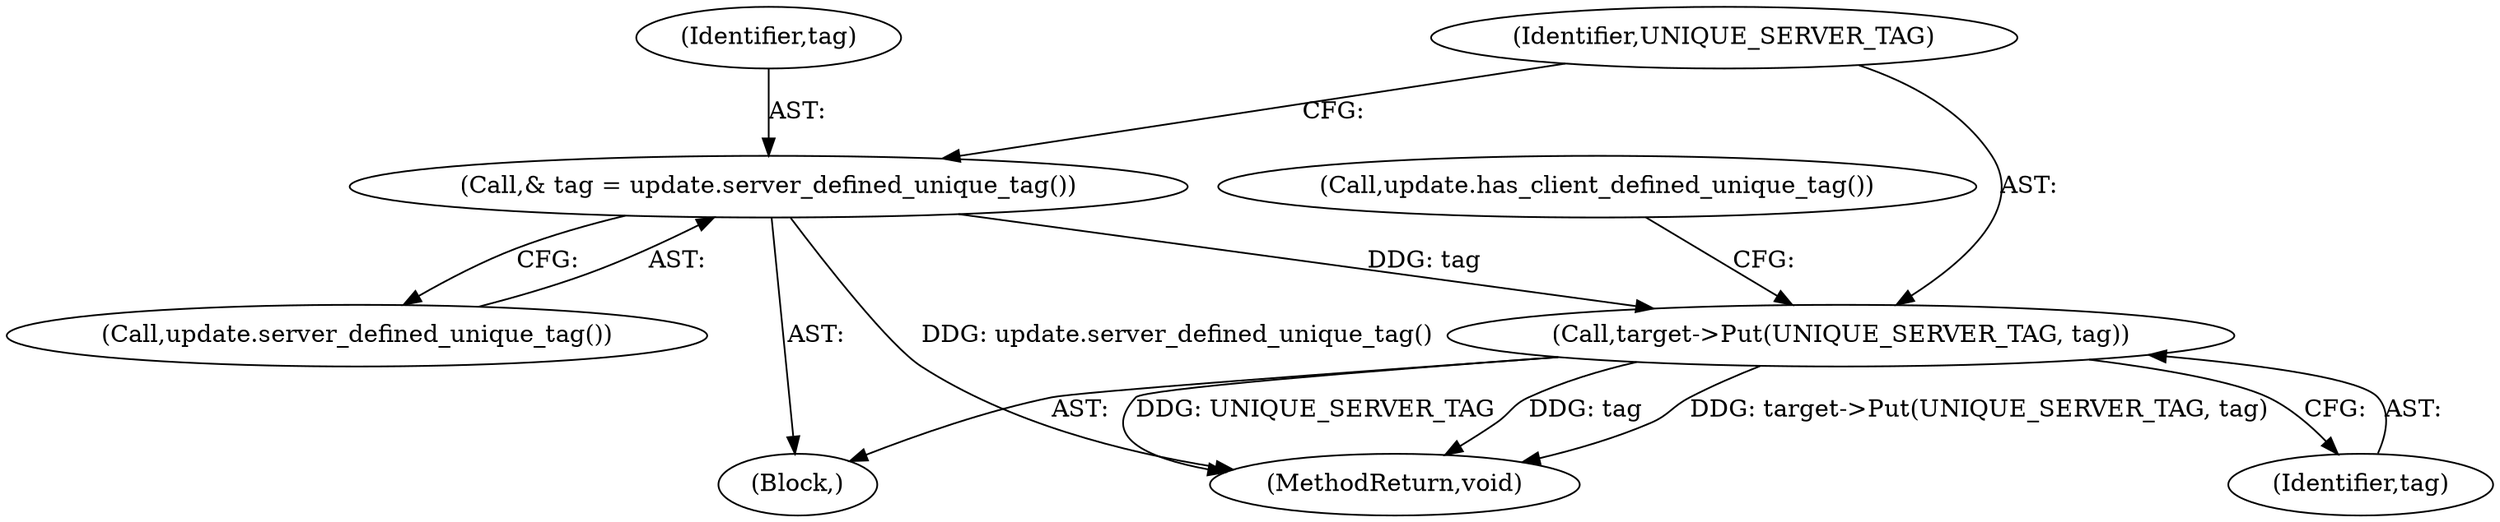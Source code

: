 digraph "0_Chrome_19190765882e272a6a2162c89acdb29110f7e3cf_6@API" {
"1000169" [label="(Call,& tag = update.server_defined_unique_tag())"];
"1000172" [label="(Call,target->Put(UNIQUE_SERVER_TAG, tag))"];
"1000169" [label="(Call,& tag = update.server_defined_unique_tag())"];
"1000174" [label="(Identifier,tag)"];
"1000227" [label="(MethodReturn,void)"];
"1000171" [label="(Call,update.server_defined_unique_tag())"];
"1000170" [label="(Identifier,tag)"];
"1000167" [label="(Block,)"];
"1000173" [label="(Identifier,UNIQUE_SERVER_TAG)"];
"1000176" [label="(Call,update.has_client_defined_unique_tag())"];
"1000172" [label="(Call,target->Put(UNIQUE_SERVER_TAG, tag))"];
"1000169" -> "1000167"  [label="AST: "];
"1000169" -> "1000171"  [label="CFG: "];
"1000170" -> "1000169"  [label="AST: "];
"1000171" -> "1000169"  [label="AST: "];
"1000173" -> "1000169"  [label="CFG: "];
"1000169" -> "1000227"  [label="DDG: update.server_defined_unique_tag()"];
"1000169" -> "1000172"  [label="DDG: tag"];
"1000172" -> "1000167"  [label="AST: "];
"1000172" -> "1000174"  [label="CFG: "];
"1000173" -> "1000172"  [label="AST: "];
"1000174" -> "1000172"  [label="AST: "];
"1000176" -> "1000172"  [label="CFG: "];
"1000172" -> "1000227"  [label="DDG: target->Put(UNIQUE_SERVER_TAG, tag)"];
"1000172" -> "1000227"  [label="DDG: UNIQUE_SERVER_TAG"];
"1000172" -> "1000227"  [label="DDG: tag"];
}
